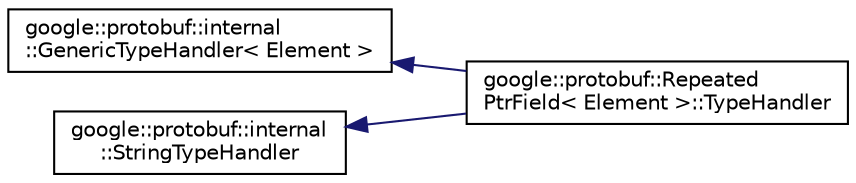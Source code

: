 digraph "类继承关系图"
{
 // LATEX_PDF_SIZE
  edge [fontname="Helvetica",fontsize="10",labelfontname="Helvetica",labelfontsize="10"];
  node [fontname="Helvetica",fontsize="10",shape=record];
  rankdir="LR";
  Node0 [label="google::protobuf::internal\l::GenericTypeHandler\< Element \>",height=0.2,width=0.4,color="black", fillcolor="white", style="filled",URL="$classgoogle_1_1protobuf_1_1internal_1_1GenericTypeHandler.html",tooltip=" "];
  Node0 -> Node1 [dir="back",color="midnightblue",fontsize="10",style="solid",fontname="Helvetica"];
  Node1 [label="google::protobuf::Repeated\lPtrField\< Element \>::TypeHandler",height=0.2,width=0.4,color="black", fillcolor="white", style="filled",URL="$classgoogle_1_1protobuf_1_1RepeatedPtrField_1_1TypeHandler.html",tooltip=" "];
  Node1203 [label="google::protobuf::internal\l::StringTypeHandler",height=0.2,width=0.4,color="black", fillcolor="white", style="filled",URL="$classgoogle_1_1protobuf_1_1internal_1_1StringTypeHandler.html",tooltip=" "];
  Node1203 -> Node1 [dir="back",color="midnightblue",fontsize="10",style="solid",fontname="Helvetica"];
}
